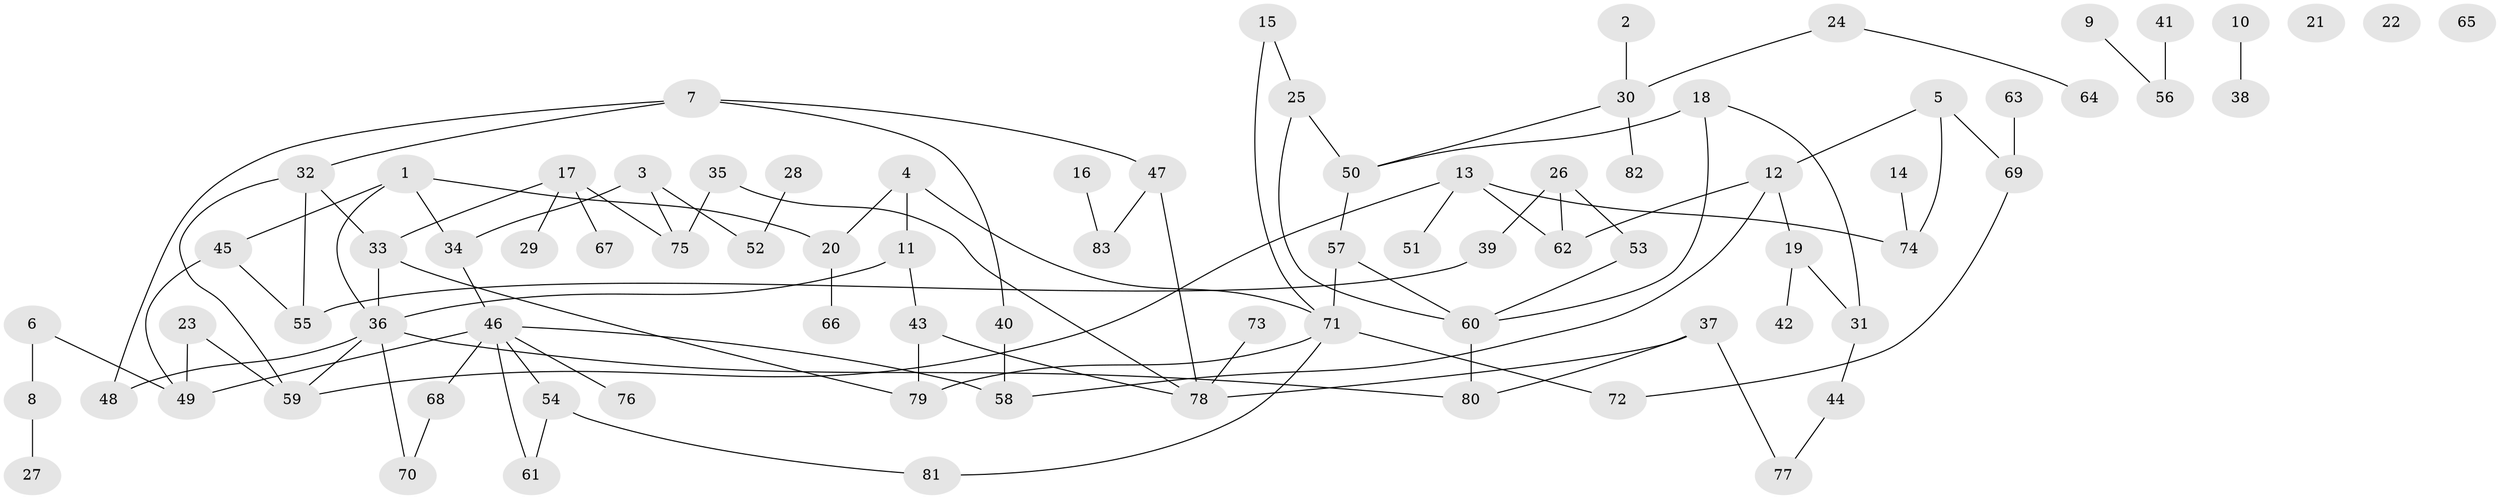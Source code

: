 // coarse degree distribution, {3: 0.30434782608695654, 4: 0.1956521739130435, 2: 0.17391304347826086, 1: 0.1956521739130435, 8: 0.021739130434782608, 5: 0.06521739130434782, 6: 0.043478260869565216}
// Generated by graph-tools (version 1.1) at 2025/35/03/04/25 23:35:57]
// undirected, 83 vertices, 104 edges
graph export_dot {
  node [color=gray90,style=filled];
  1;
  2;
  3;
  4;
  5;
  6;
  7;
  8;
  9;
  10;
  11;
  12;
  13;
  14;
  15;
  16;
  17;
  18;
  19;
  20;
  21;
  22;
  23;
  24;
  25;
  26;
  27;
  28;
  29;
  30;
  31;
  32;
  33;
  34;
  35;
  36;
  37;
  38;
  39;
  40;
  41;
  42;
  43;
  44;
  45;
  46;
  47;
  48;
  49;
  50;
  51;
  52;
  53;
  54;
  55;
  56;
  57;
  58;
  59;
  60;
  61;
  62;
  63;
  64;
  65;
  66;
  67;
  68;
  69;
  70;
  71;
  72;
  73;
  74;
  75;
  76;
  77;
  78;
  79;
  80;
  81;
  82;
  83;
  1 -- 20;
  1 -- 34;
  1 -- 36;
  1 -- 45;
  2 -- 30;
  3 -- 34;
  3 -- 52;
  3 -- 75;
  4 -- 11;
  4 -- 20;
  4 -- 71;
  5 -- 12;
  5 -- 69;
  5 -- 74;
  6 -- 8;
  6 -- 49;
  7 -- 32;
  7 -- 40;
  7 -- 47;
  7 -- 48;
  8 -- 27;
  9 -- 56;
  10 -- 38;
  11 -- 36;
  11 -- 43;
  12 -- 19;
  12 -- 58;
  12 -- 62;
  13 -- 51;
  13 -- 59;
  13 -- 62;
  13 -- 74;
  14 -- 74;
  15 -- 25;
  15 -- 71;
  16 -- 83;
  17 -- 29;
  17 -- 33;
  17 -- 67;
  17 -- 75;
  18 -- 31;
  18 -- 50;
  18 -- 60;
  19 -- 31;
  19 -- 42;
  20 -- 66;
  23 -- 49;
  23 -- 59;
  24 -- 30;
  24 -- 64;
  25 -- 50;
  25 -- 60;
  26 -- 39;
  26 -- 53;
  26 -- 62;
  28 -- 52;
  30 -- 50;
  30 -- 82;
  31 -- 44;
  32 -- 33;
  32 -- 55;
  32 -- 59;
  33 -- 36;
  33 -- 79;
  34 -- 46;
  35 -- 75;
  35 -- 78;
  36 -- 48;
  36 -- 59;
  36 -- 70;
  36 -- 80;
  37 -- 77;
  37 -- 78;
  37 -- 80;
  39 -- 55;
  40 -- 58;
  41 -- 56;
  43 -- 78;
  43 -- 79;
  44 -- 77;
  45 -- 49;
  45 -- 55;
  46 -- 49;
  46 -- 54;
  46 -- 58;
  46 -- 61;
  46 -- 68;
  46 -- 76;
  47 -- 78;
  47 -- 83;
  50 -- 57;
  53 -- 60;
  54 -- 61;
  54 -- 81;
  57 -- 60;
  57 -- 71;
  60 -- 80;
  63 -- 69;
  68 -- 70;
  69 -- 72;
  71 -- 72;
  71 -- 79;
  71 -- 81;
  73 -- 78;
}
